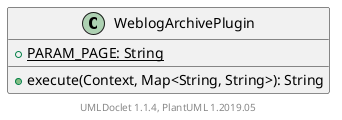 @startuml

    class WeblogArchivePlugin [[WeblogArchivePlugin.html]] {
        {static} +PARAM_PAGE: String
        +execute(Context, Map<String, String>): String
    }


    center footer UMLDoclet 1.1.4, PlantUML 1.2019.05
@enduml
